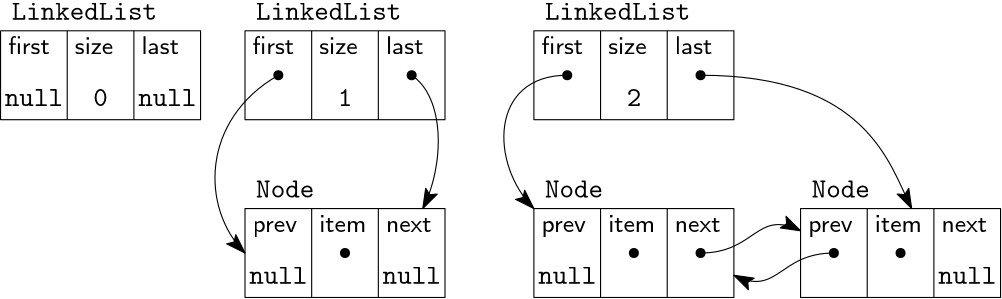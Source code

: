 <?xml version="1.0"?>
<!DOCTYPE ipe SYSTEM "ipe.dtd">
<ipe version="70206" creator="Ipe 7.2.11">
<info created="D:20190722171451" modified="D:20191022135938"/>
<ipestyle name="basic">
<symbol name="arrow/arc(spx)">
<path stroke="sym-stroke" fill="sym-stroke" pen="sym-pen">
0 0 m
-1 0.333 l
-1 -0.333 l
h
</path>
</symbol>
<symbol name="arrow/farc(spx)">
<path stroke="sym-stroke" fill="white" pen="sym-pen">
0 0 m
-1 0.333 l
-1 -0.333 l
h
</path>
</symbol>
<symbol name="arrow/ptarc(spx)">
<path stroke="sym-stroke" fill="sym-stroke" pen="sym-pen">
0 0 m
-1 0.333 l
-0.8 0 l
-1 -0.333 l
h
</path>
</symbol>
<symbol name="arrow/fptarc(spx)">
<path stroke="sym-stroke" fill="white" pen="sym-pen">
0 0 m
-1 0.333 l
-0.8 0 l
-1 -0.333 l
h
</path>
</symbol>
<symbol name="mark/circle(sx)" transformations="translations">
<path fill="sym-stroke">
0.6 0 0 0.6 0 0 e
0.4 0 0 0.4 0 0 e
</path>
</symbol>
<symbol name="mark/disk(sx)" transformations="translations">
<path fill="sym-stroke">
0.6 0 0 0.6 0 0 e
</path>
</symbol>
<symbol name="mark/fdisk(sfx)" transformations="translations">
<group>
<path fill="sym-fill">
0.5 0 0 0.5 0 0 e
</path>
<path fill="sym-stroke" fillrule="eofill">
0.6 0 0 0.6 0 0 e
0.4 0 0 0.4 0 0 e
</path>
</group>
</symbol>
<symbol name="mark/box(sx)" transformations="translations">
<path fill="sym-stroke" fillrule="eofill">
-0.6 -0.6 m
0.6 -0.6 l
0.6 0.6 l
-0.6 0.6 l
h
-0.4 -0.4 m
0.4 -0.4 l
0.4 0.4 l
-0.4 0.4 l
h
</path>
</symbol>
<symbol name="mark/square(sx)" transformations="translations">
<path fill="sym-stroke">
-0.6 -0.6 m
0.6 -0.6 l
0.6 0.6 l
-0.6 0.6 l
h
</path>
</symbol>
<symbol name="mark/fsquare(sfx)" transformations="translations">
<group>
<path fill="sym-fill">
-0.5 -0.5 m
0.5 -0.5 l
0.5 0.5 l
-0.5 0.5 l
h
</path>
<path fill="sym-stroke" fillrule="eofill">
-0.6 -0.6 m
0.6 -0.6 l
0.6 0.6 l
-0.6 0.6 l
h
-0.4 -0.4 m
0.4 -0.4 l
0.4 0.4 l
-0.4 0.4 l
h
</path>
</group>
</symbol>
<symbol name="mark/cross(sx)" transformations="translations">
<group>
<path fill="sym-stroke">
-0.43 -0.57 m
0.57 0.43 l
0.43 0.57 l
-0.57 -0.43 l
h
</path>
<path fill="sym-stroke">
-0.43 0.57 m
0.57 -0.43 l
0.43 -0.57 l
-0.57 0.43 l
h
</path>
</group>
</symbol>
<symbol name="arrow/fnormal(spx)">
<path stroke="sym-stroke" fill="white" pen="sym-pen">
0 0 m
-1 0.333 l
-1 -0.333 l
h
</path>
</symbol>
<symbol name="arrow/pointed(spx)">
<path stroke="sym-stroke" fill="sym-stroke" pen="sym-pen">
0 0 m
-1 0.333 l
-0.8 0 l
-1 -0.333 l
h
</path>
</symbol>
<symbol name="arrow/fpointed(spx)">
<path stroke="sym-stroke" fill="white" pen="sym-pen">
0 0 m
-1 0.333 l
-0.8 0 l
-1 -0.333 l
h
</path>
</symbol>
<symbol name="arrow/linear(spx)">
<path stroke="sym-stroke" pen="sym-pen">
-1 0.333 m
0 0 l
-1 -0.333 l
</path>
</symbol>
<symbol name="arrow/fdouble(spx)">
<path stroke="sym-stroke" fill="white" pen="sym-pen">
0 0 m
-1 0.333 l
-1 -0.333 l
h
-1 0 m
-2 0.333 l
-2 -0.333 l
h
</path>
</symbol>
<symbol name="arrow/double(spx)">
<path stroke="sym-stroke" fill="sym-stroke" pen="sym-pen">
0 0 m
-1 0.333 l
-1 -0.333 l
h
-1 0 m
-2 0.333 l
-2 -0.333 l
h
</path>
</symbol>
<pen name="heavier" value="0.8"/>
<pen name="fat" value="1.2"/>
<pen name="ultrafat" value="2"/>
<symbolsize name="large" value="5"/>
<symbolsize name="small" value="2"/>
<symbolsize name="tiny" value="1.1"/>
<arrowsize name="large" value="10"/>
<arrowsize name="small" value="5"/>
<arrowsize name="tiny" value="3"/>
<color name="red" value="1 0 0"/>
<color name="green" value="0 1 0"/>
<color name="blue" value="0 0 1"/>
<color name="yellow" value="1 1 0"/>
<color name="orange" value="1 0.647 0"/>
<color name="gold" value="1 0.843 0"/>
<color name="purple" value="0.627 0.125 0.941"/>
<color name="gray" value="0.745"/>
<color name="brown" value="0.647 0.165 0.165"/>
<color name="navy" value="0 0 0.502"/>
<color name="pink" value="1 0.753 0.796"/>
<color name="seagreen" value="0.18 0.545 0.341"/>
<color name="turquoise" value="0.251 0.878 0.816"/>
<color name="violet" value="0.933 0.51 0.933"/>
<color name="darkblue" value="0 0 0.545"/>
<color name="darkcyan" value="0 0.545 0.545"/>
<color name="darkgray" value="0.663"/>
<color name="darkgreen" value="0 0.392 0"/>
<color name="darkmagenta" value="0.545 0 0.545"/>
<color name="darkorange" value="1 0.549 0"/>
<color name="darkred" value="0.545 0 0"/>
<color name="lightblue" value="0.678 0.847 0.902"/>
<color name="lightcyan" value="0.878 1 1"/>
<color name="lightgray" value="0.827"/>
<color name="lightgreen" value="0.565 0.933 0.565"/>
<color name="lightyellow" value="1 1 0.878"/>
<dashstyle name="dashed" value="[4] 0"/>
<dashstyle name="dotted" value="[1 3] 0"/>
<dashstyle name="dash dotted" value="[4 2 1 2] 0"/>
<dashstyle name="dash dot dotted" value="[4 2 1 2 1 2] 0"/>
<textsize name="large" value="\large"/>
<textsize name="Large" value="\Large"/>
<textsize name="LARGE" value="\LARGE"/>
<textsize name="huge" value="\huge"/>
<textsize name="Huge" value="\Huge"/>
<textsize name="small" value="\small"/>
<textsize name="footnote" value="\footnotesize"/>
<textsize name="tiny" value="\tiny"/>
<textstyle name="center" begin="\begin{center}" end="\end{center}"/>
<textstyle name="itemize" begin="\begin{itemize}" end="\end{itemize}"/>
<textstyle name="item" begin="\begin{itemize}\item{}" end="\end{itemize}"/>
<gridsize name="4 pts" value="4"/>
<gridsize name="8 pts (~3 mm)" value="8"/>
<gridsize name="16 pts (~6 mm)" value="16"/>
<gridsize name="32 pts (~12 mm)" value="32"/>
<gridsize name="10 pts (~3.5 mm)" value="10"/>
<gridsize name="20 pts (~7 mm)" value="20"/>
<gridsize name="14 pts (~5 mm)" value="14"/>
<gridsize name="28 pts (~10 mm)" value="28"/>
<gridsize name="56 pts (~20 mm)" value="56"/>
<anglesize name="90 deg" value="90"/>
<anglesize name="60 deg" value="60"/>
<anglesize name="45 deg" value="45"/>
<anglesize name="30 deg" value="30"/>
<anglesize name="22.5 deg" value="22.5"/>
<opacity name="10%" value="0.1"/>
<opacity name="30%" value="0.3"/>
<opacity name="50%" value="0.5"/>
<opacity name="75%" value="0.75"/>
<tiling name="falling" angle="-60" step="4" width="1"/>
<tiling name="rising" angle="30" step="4" width="1"/>
</ipestyle>
<page>
<layer name="alpha"/>
<view layers="alpha" active="alpha"/>
<path layer="alpha" stroke="black">
48 768 m
48 736 l
120 736 l
120 768 l
h
</path>
<path matrix="1 0 0 1 -24 0" stroke="black">
96 768 m
96 736 l
</path>
<text matrix="1 0 0 1 -12 -12" transformations="translations" pos="64 784" stroke="black" type="label" width="52.303" height="6.088" depth="0" valign="baseline">\texttt{LinkedList}</text>
<text matrix="1 0 0 1 76 -12" transformations="translations" pos="64 784" stroke="black" type="label" width="52.303" height="6.088" depth="0" valign="baseline">\texttt{LinkedList}</text>
<path matrix="1 0 0 1 -24 0" stroke="black">
160 704 m
160 672 l
232 672 l
232 704 l
h
</path>
<path matrix="1 0 0 1 -24 0" stroke="black">
184 704 m
184 672 l
</path>
<path matrix="1 0 0 1 -24 0" stroke="black">
208 704 m
208 672 l
</path>
<text matrix="1 0 0 1 76 -68" transformations="translations" pos="72 748" stroke="black" type="label" width="20.921" height="6.088" depth="0" halign="center" valign="center">\texttt{\textbf{null}}</text>
<text matrix="1 0 0 1 124 -68" transformations="translations" pos="72 748" stroke="black" type="label" width="20.921" height="6.088" depth="0" halign="center" valign="center">\texttt{\textbf{null}}</text>
<use matrix="1 0 0 1 -28 0" name="mark/disk(sx)" pos="176 752" size="normal" stroke="black"/>
<use matrix="1 0 0 1 -12 0" name="mark/disk(sx)" pos="208 752" size="normal" stroke="black"/>
<use matrix="1 0 0 1 -24 0" name="mark/disk(sx)" pos="196 688" size="normal" stroke="black"/>
<text matrix="1 0 0 1 76 -76" transformations="translations" pos="64 784" stroke="black" type="label" width="20.921" height="6.088" depth="0" valign="baseline">\texttt{Node}</text>
<path stroke="black" arrow="ptarc/normal">
148 752 m
120 736
120 704
136 688 c
</path>
<text matrix="1 0 0 1 180 -12" transformations="translations" pos="64 784" stroke="black" type="label" width="52.303" height="6.088" depth="0" valign="baseline">\texttt{LinkedList}</text>
<path matrix="1 0 0 1 80 0" stroke="black">
160 704 m
160 672 l
232 672 l
232 704 l
h
</path>
<path matrix="1 0 0 1 80 0" stroke="black">
184 704 m
184 672 l
</path>
<path matrix="1 0 0 1 80 0" stroke="black">
208 704 m
208 672 l
</path>
<text matrix="1 0 0 1 180 -68" transformations="translations" pos="72 748" stroke="black" type="label" width="20.921" height="6.088" depth="0" halign="center" valign="center">\texttt{\textbf{null}}</text>
<use matrix="1 0 0 1 80 0" name="mark/disk(sx)" pos="196 688" size="normal" stroke="black"/>
<text matrix="1 0 0 1 180 -76" transformations="translations" pos="64 784" stroke="black" type="label" width="20.921" height="6.088" depth="0" valign="baseline">\texttt{Node}</text>
<path stroke="black" arrow="ptarc/normal">
252 752 m
224 752
224 720
240 704 c
</path>
<path stroke="black" arrow="ptarc/normal">
300 752 m
360 752
368 720
376 704 c
</path>
<path matrix="1 0 0 1 176 0" stroke="black">
160 704 m
160 672 l
232 672 l
232 704 l
h
</path>
<path matrix="1 0 0 1 176 0" stroke="black">
184 704 m
184 672 l
</path>
<path matrix="1 0 0 1 176 0" stroke="black">
208 704 m
208 672 l
</path>
<text matrix="1 0 0 1 324 -68" transformations="translations" pos="72 748" stroke="black" type="label" width="20.921" height="6.088" depth="0" halign="center" valign="center">\texttt{\textbf{null}}</text>
<use matrix="1 0 0 1 176 0" name="mark/disk(sx)" pos="196 688" size="normal" stroke="black"/>
<text matrix="1 0 0 1 276 -76" transformations="translations" pos="64 784" stroke="black" type="label" width="20.921" height="6.088" depth="0" valign="baseline">\texttt{Node}</text>
<path stroke="black" arrow="ptarc/normal">
196 752 m
208 744
208 720
200 704 c
</path>
<use matrix="1 0 0 1 -32 0" name="mark/disk(sx)" pos="332 688" size="normal" stroke="black"/>
<use matrix="1 0 0 1 -32 0" name="mark/disk(sx)" pos="380 688" size="normal" stroke="black"/>
<path matrix="1 0 0 1 -32 0" stroke="black" arrow="ptarc/normal">
332 688 m
352 688
352 704
368 696 c
</path>
<path matrix="1 0 0 1 -32 0" stroke="black" arrow="ptarc/normal">
380 688 m
360 688
360 672
344 680 c
</path>
<text matrix="1 0 0 1 -69.2636 31.5439" transformations="translations" pos="120 728" stroke="black" type="label" width="14.948" height="6.227" depth="0" valign="baseline" size="small">\textsf{first}</text>
<text matrix="1 0 0 1 -21.2636 31.5439" transformations="translations" pos="120 728" stroke="black" type="label" width="13.488" height="6.227" depth="0" valign="baseline" size="small">\textsf{last}</text>
<text matrix="1 0 0 1 18.7364 -32.4561" transformations="translations" pos="120 728" stroke="black" type="label" width="16.123" height="3.989" depth="1.74" valign="baseline" size="small">\textsf{prev}</text>
<text matrix="1 0 0 1 42.7364 -32.4561" transformations="translations" pos="120 728" stroke="black" type="label" width="16.943" height="6.122" depth="0" valign="baseline" size="small">\textsf{item}</text>
<text matrix="1 0 0 1 66.7364 -32.4561" transformations="translations" pos="120 728" stroke="black" type="label" width="16.431" height="5.124" depth="0" valign="baseline" size="small">\textsf{next}</text>
<text matrix="1 0 0 1 122.736 -32.4561" transformations="translations" pos="120 728" stroke="black" type="label" width="16.123" height="3.989" depth="1.74" valign="baseline" size="small">\textsf{prev}</text>
<text matrix="1 0 0 1 146.736 -32.4561" transformations="translations" pos="120 728" stroke="black" type="label" width="16.943" height="6.122" depth="0" valign="baseline" size="small">\textsf{item}</text>
<text matrix="1 0 0 1 170.736 -32.4561" transformations="translations" pos="120 728" stroke="black" type="label" width="16.431" height="5.124" depth="0" valign="baseline" size="small">\textsf{next}</text>
<text matrix="1 0 0 1 218.736 -32.4561" transformations="translations" pos="120 728" stroke="black" type="label" width="16.123" height="3.989" depth="1.74" valign="baseline" size="small">\textsf{prev}</text>
<text matrix="1 0 0 1 242.736 -32.4561" transformations="translations" pos="120 728" stroke="black" type="label" width="16.943" height="6.122" depth="0" valign="baseline" size="small">\textsf{item}</text>
<text matrix="1 0 0 1 266.736 -32.4561" transformations="translations" pos="120 728" stroke="black" type="label" width="16.431" height="5.124" depth="0" valign="baseline" size="small">\textsf{next}</text>
<path matrix="1 0 0 1 -112 64" stroke="black">
208 704 m
208 672 l
</path>
<text matrix="1 0 0 1 -12 -4" transformations="translations" pos="72 748" stroke="black" type="label" width="20.921" height="6.088" depth="0" halign="center" valign="center">\texttt{\textbf{null}}</text>
<text matrix="1 0 0 1 36 -4" transformations="translations" pos="72 748" stroke="black" type="label" width="20.921" height="6.088" depth="0" halign="center" valign="center">\texttt{\textbf{null}}</text>
<text matrix="1 0 0 1 -45.2636 31.5439" transformations="translations" pos="120 728" stroke="black" type="label" width="13.834" height="6.122" depth="0" valign="baseline" size="small">\textsf{size}</text>
<text matrix="1 0 0 1 12 -4" transformations="translations" pos="72 748" stroke="black" type="label" width="5.23" height="6.088" depth="0" halign="center" valign="center">\texttt{\textbf{0}}</text>
<path matrix="1 0 0 1 88 0" stroke="black">
48 768 m
48 736 l
120 736 l
120 768 l
h
</path>
<path matrix="1 0 0 1 64 0" stroke="black">
96 768 m
96 736 l
</path>
<text matrix="1 0 0 1 18.7364 31.5439" transformations="translations" pos="120 728" stroke="black" type="label" width="14.948" height="6.227" depth="0" valign="baseline" size="small">\textsf{first}</text>
<text matrix="1 0 0 1 66.7364 31.5439" transformations="translations" pos="120 728" stroke="black" type="label" width="13.488" height="6.227" depth="0" valign="baseline" size="small">\textsf{last}</text>
<path matrix="1 0 0 1 -24 64" stroke="black">
208 704 m
208 672 l
</path>
<text matrix="1 0 0 1 42.7364 31.5439" transformations="translations" pos="120 728" stroke="black" type="label" width="13.834" height="6.122" depth="0" valign="baseline" size="small">\textsf{size}</text>
<text matrix="1 0 0 1 100 -4" transformations="translations" pos="72 748" stroke="black" type="label" width="5.23" height="6.088" depth="0" halign="center" valign="center">\texttt{\textbf{1}}</text>
<path matrix="1 0 0 1 192 0" stroke="black">
48 768 m
48 736 l
120 736 l
120 768 l
h
</path>
<path matrix="1 0 0 1 168 0" stroke="black">
96 768 m
96 736 l
</path>
<text matrix="1 0 0 1 122.736 31.5439" transformations="translations" pos="120 728" stroke="black" type="label" width="14.948" height="6.227" depth="0" valign="baseline" size="small">\textsf{first}</text>
<text matrix="1 0 0 1 170.736 31.5439" transformations="translations" pos="120 728" stroke="black" type="label" width="13.488" height="6.227" depth="0" valign="baseline" size="small">\textsf{last}</text>
<path matrix="1 0 0 1 80 64" stroke="black">
208 704 m
208 672 l
</path>
<text matrix="1 0 0 1 146.736 31.5439" transformations="translations" pos="120 728" stroke="black" type="label" width="13.834" height="6.122" depth="0" valign="baseline" size="small">\textsf{size}</text>
<text matrix="1 0 0 1 204 -4" transformations="translations" pos="72 748" stroke="black" type="label" width="5.23" height="6.088" depth="0" halign="center" valign="center">\texttt{\textbf{2}}</text>
<use matrix="1 0 0 1 76 0" name="mark/disk(sx)" pos="176 752" size="normal" stroke="black"/>
<use matrix="1 0 0 1 92 0" name="mark/disk(sx)" pos="208 752" size="normal" stroke="black"/>
</page>
</ipe>
